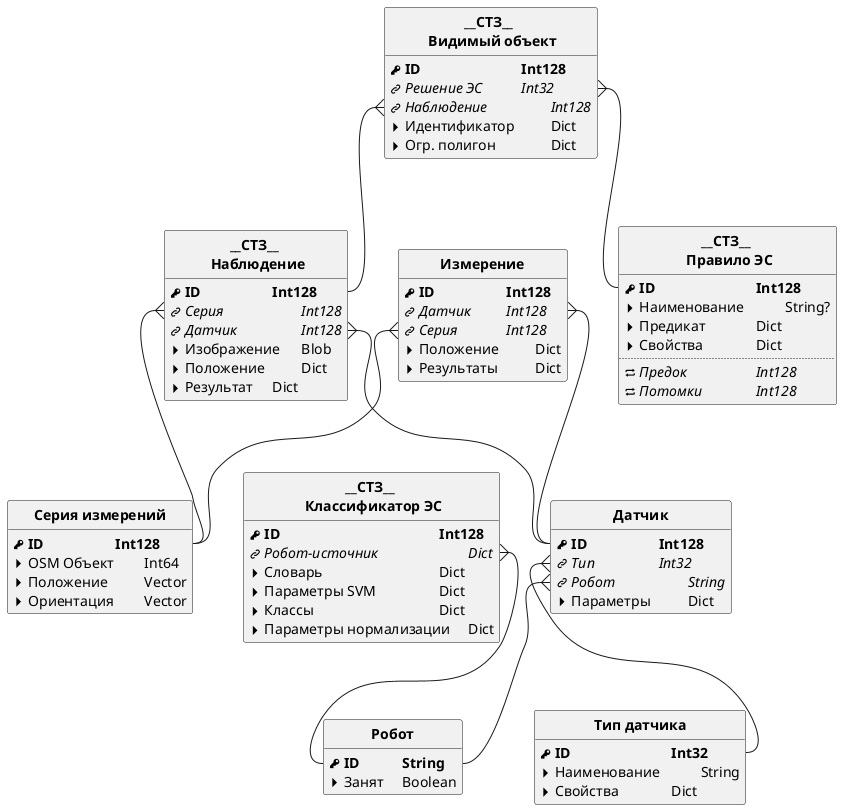 @startuml

hide empty methods
hide circle

skinparam classFontStyle bold

!define PK <&key><b>
!define FK <&link-intact><i>
!define PP <&caret-right>
!define SK <&loop><i>

class "Тип датчика" as sensor_type {
    PK ID         \t\t\t Int32
    PP Наименование   \t String
    PP Свойства     \t\t Dict
}

class "Датчик" as sensor {
    PK ID        \t\t Int128
    FK Тип       \t\t Int32
    FK Робот     \t\t String
    PP Параметры   \t Dict
}

class "Измерение" as measure {
    PK ID        \t\t Int128
    FK Датчик      \t Int128
    FK Серия       \t Int128
    PP Положение   \t Dict
    PP Результаты  \t Dict
}

class "Серия измерений" as series {
    PK ID       \t\t Int128
    PP OSM Объект \t Int64
    PP Положение  \t Vector
    PP Ориентация \t Vector
}

class "Робот" as robot {
    PK ID       \t String
    PP Занят    \t Boolean
}

class "__СТЗ__ \n Наблюдение" as cvs_observ {
    PK ID        \t\t Int128
    FK Серия     \t\t Int128
    FK Датчик    \t\t Int128
    PP Изображение \t Blob
    PP Положение   \t Dict
    PP Результат   \t Dict
}

class "__СТЗ__ \n Видимый объект" as cvs_obj {
    PK ID          \t\t\t Int128
    FK Решение ЭС      \t Int32
    FK Наблюдение    \t\t Int128
    PP Идентификатор   \t Dict
    PP Огр. полигон  \t\t Dict
}

class "__СТЗ__ \n Классификатор ЭС" as cvs_classifier {
    PK ID               \t\t\t\t Int128
    FK Робот-источник     \t\t\t Dict
    PP Словарь            \t\t\t Dict
    PP Параметры SVM        \t\t Dict
    PP Классы             \t\t\t Dict
    PP Параметры нормализации \t Dict
}

class "__СТЗ__ \n Правило ЭС" as cvs_es {
    PK ID              \t\t Int128
    PP Наименование      \t String?
    PP Предикат          \t Dict
    PP Свойства          \t Dict
    ..
    SK Предок            \t Int128
    SK Потомки           \t Int128
}

measure::Датчик }-- sensor::ID
sensor::Тип }-- sensor_type::ID
sensor::Робот }-- robot::ID
measure::Серия }-- series::ID

cvs_observ::Серия }-- series::ID
cvs_observ::Датчик }-- sensor::ID
cvs_obj::Решение }-- cvs_es::ID
cvs_obj::Наблюдение }-- cvs_observ::ID
cvs_classifier::Робот }-- robot::ID

@enduml
